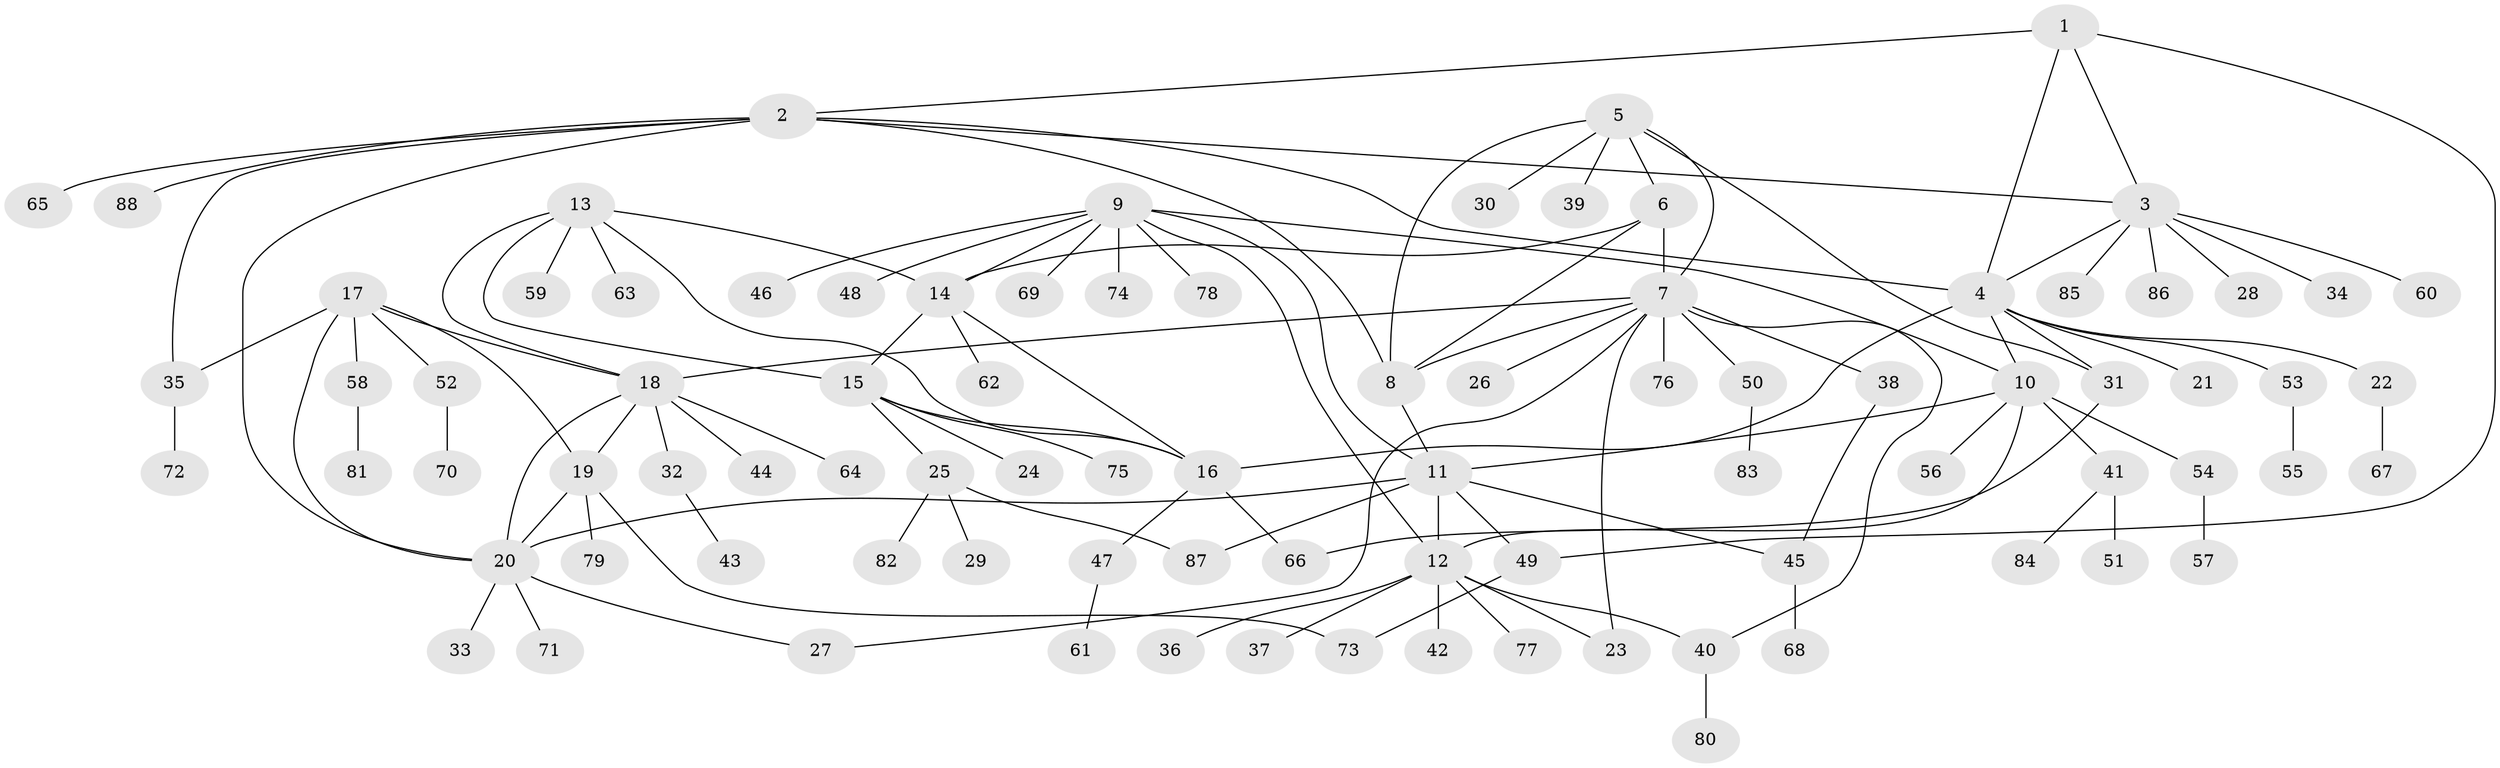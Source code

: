 // Generated by graph-tools (version 1.1) at 2025/55/03/09/25 04:55:35]
// undirected, 88 vertices, 118 edges
graph export_dot {
graph [start="1"]
  node [color=gray90,style=filled];
  1;
  2;
  3;
  4;
  5;
  6;
  7;
  8;
  9;
  10;
  11;
  12;
  13;
  14;
  15;
  16;
  17;
  18;
  19;
  20;
  21;
  22;
  23;
  24;
  25;
  26;
  27;
  28;
  29;
  30;
  31;
  32;
  33;
  34;
  35;
  36;
  37;
  38;
  39;
  40;
  41;
  42;
  43;
  44;
  45;
  46;
  47;
  48;
  49;
  50;
  51;
  52;
  53;
  54;
  55;
  56;
  57;
  58;
  59;
  60;
  61;
  62;
  63;
  64;
  65;
  66;
  67;
  68;
  69;
  70;
  71;
  72;
  73;
  74;
  75;
  76;
  77;
  78;
  79;
  80;
  81;
  82;
  83;
  84;
  85;
  86;
  87;
  88;
  1 -- 2;
  1 -- 3;
  1 -- 4;
  1 -- 49;
  2 -- 3;
  2 -- 4;
  2 -- 8;
  2 -- 20;
  2 -- 35;
  2 -- 65;
  2 -- 88;
  3 -- 4;
  3 -- 28;
  3 -- 34;
  3 -- 60;
  3 -- 85;
  3 -- 86;
  4 -- 10;
  4 -- 16;
  4 -- 21;
  4 -- 22;
  4 -- 31;
  4 -- 53;
  5 -- 6;
  5 -- 7;
  5 -- 8;
  5 -- 30;
  5 -- 31;
  5 -- 39;
  6 -- 7;
  6 -- 8;
  6 -- 14;
  7 -- 8;
  7 -- 18;
  7 -- 23;
  7 -- 26;
  7 -- 27;
  7 -- 38;
  7 -- 40;
  7 -- 50;
  7 -- 76;
  8 -- 11;
  9 -- 10;
  9 -- 11;
  9 -- 12;
  9 -- 14;
  9 -- 46;
  9 -- 48;
  9 -- 69;
  9 -- 74;
  9 -- 78;
  10 -- 11;
  10 -- 12;
  10 -- 41;
  10 -- 54;
  10 -- 56;
  11 -- 12;
  11 -- 20;
  11 -- 45;
  11 -- 49;
  11 -- 87;
  12 -- 23;
  12 -- 36;
  12 -- 37;
  12 -- 40;
  12 -- 42;
  12 -- 77;
  13 -- 14;
  13 -- 15;
  13 -- 16;
  13 -- 18;
  13 -- 59;
  13 -- 63;
  14 -- 15;
  14 -- 16;
  14 -- 62;
  15 -- 16;
  15 -- 24;
  15 -- 25;
  15 -- 75;
  16 -- 47;
  16 -- 66;
  17 -- 18;
  17 -- 19;
  17 -- 20;
  17 -- 35;
  17 -- 52;
  17 -- 58;
  18 -- 19;
  18 -- 20;
  18 -- 32;
  18 -- 44;
  18 -- 64;
  19 -- 20;
  19 -- 73;
  19 -- 79;
  20 -- 27;
  20 -- 33;
  20 -- 71;
  22 -- 67;
  25 -- 29;
  25 -- 82;
  25 -- 87;
  31 -- 66;
  32 -- 43;
  35 -- 72;
  38 -- 45;
  40 -- 80;
  41 -- 51;
  41 -- 84;
  45 -- 68;
  47 -- 61;
  49 -- 73;
  50 -- 83;
  52 -- 70;
  53 -- 55;
  54 -- 57;
  58 -- 81;
}
